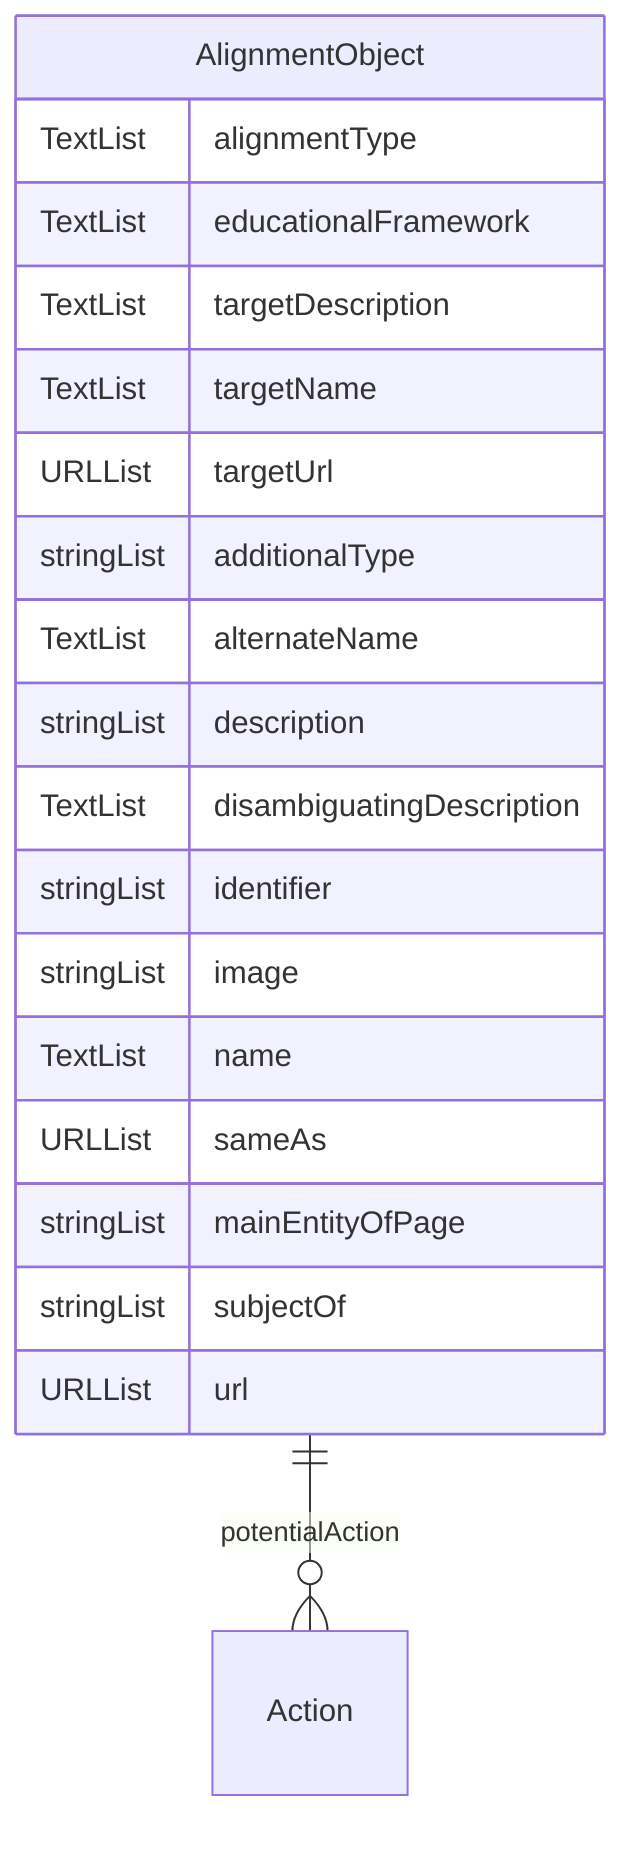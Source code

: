 erDiagram
AlignmentObject {
    TextList alignmentType  
    TextList educationalFramework  
    TextList targetDescription  
    TextList targetName  
    URLList targetUrl  
    stringList additionalType  
    TextList alternateName  
    stringList description  
    TextList disambiguatingDescription  
    stringList identifier  
    stringList image  
    TextList name  
    URLList sameAs  
    stringList mainEntityOfPage  
    stringList subjectOf  
    URLList url  
}

AlignmentObject ||--}o Action : "potentialAction"